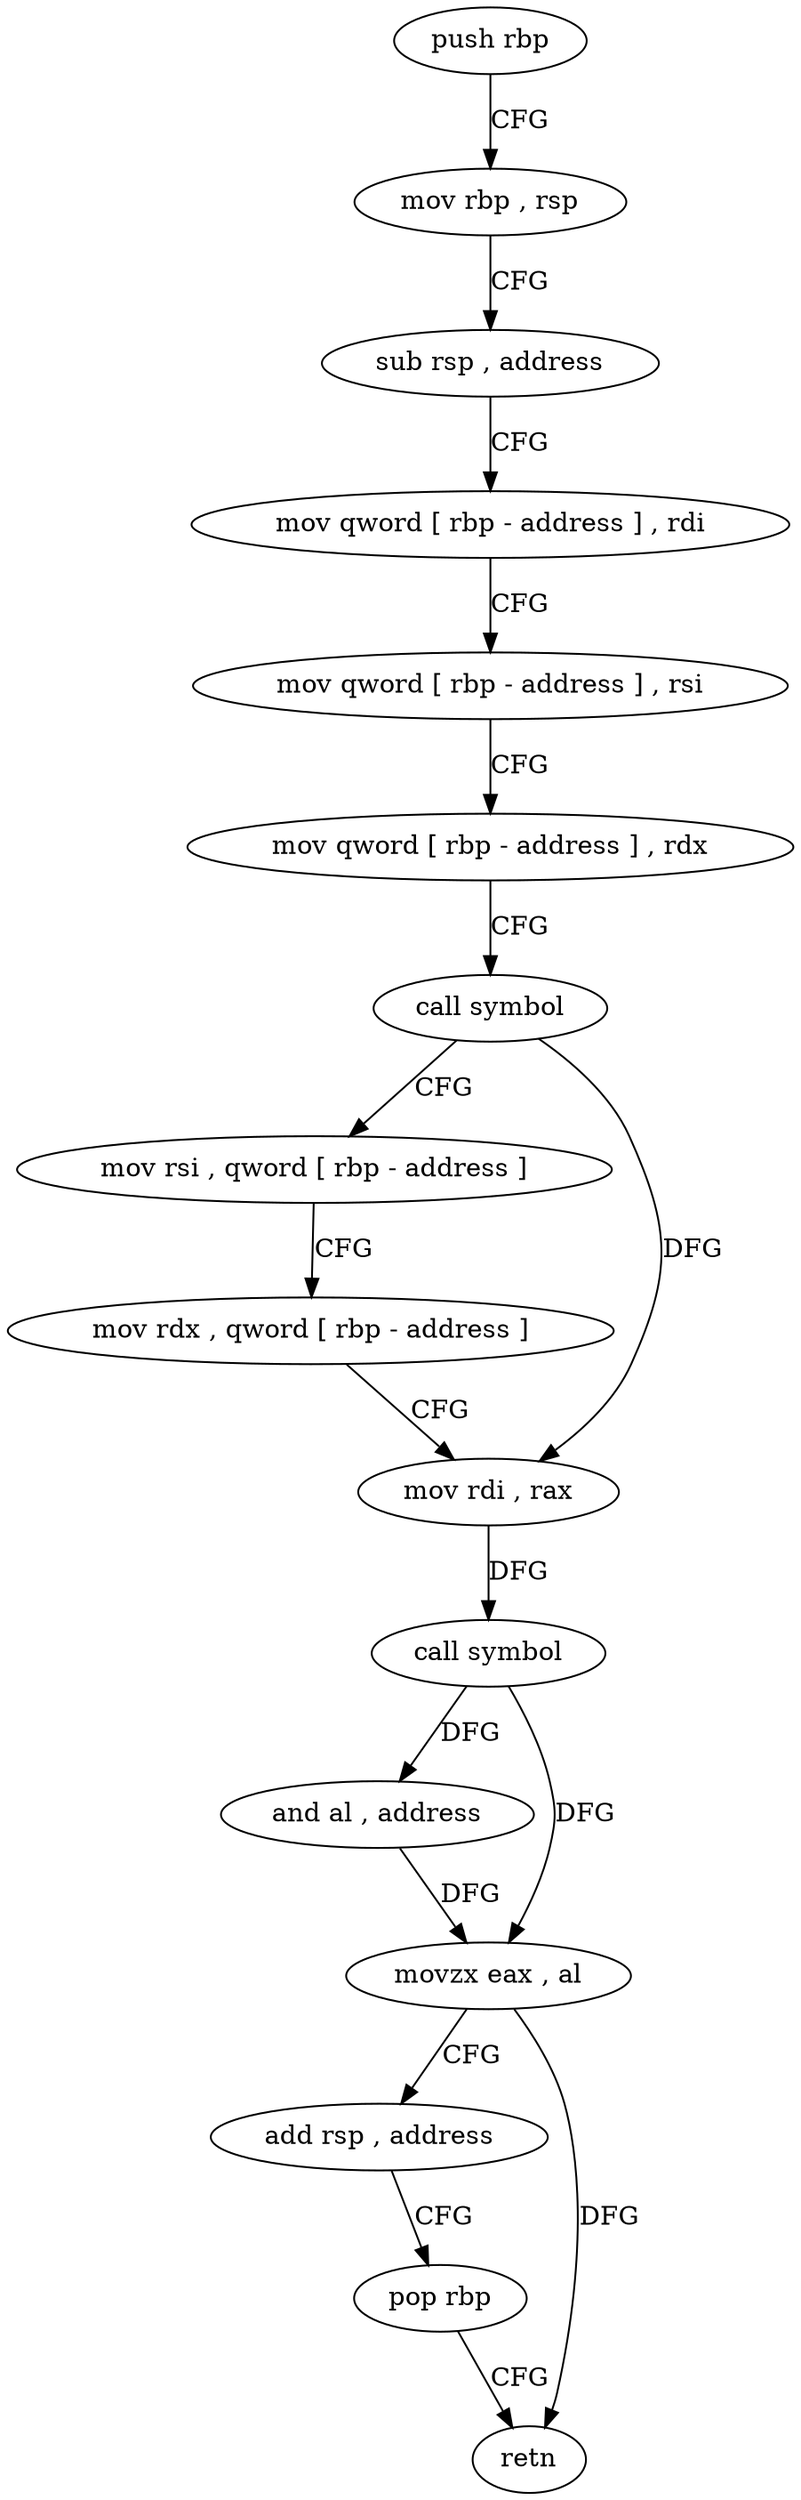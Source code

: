 digraph "func" {
"4281328" [label = "push rbp" ]
"4281329" [label = "mov rbp , rsp" ]
"4281332" [label = "sub rsp , address" ]
"4281336" [label = "mov qword [ rbp - address ] , rdi" ]
"4281340" [label = "mov qword [ rbp - address ] , rsi" ]
"4281344" [label = "mov qword [ rbp - address ] , rdx" ]
"4281348" [label = "call symbol" ]
"4281353" [label = "mov rsi , qword [ rbp - address ]" ]
"4281357" [label = "mov rdx , qword [ rbp - address ]" ]
"4281361" [label = "mov rdi , rax" ]
"4281364" [label = "call symbol" ]
"4281369" [label = "and al , address" ]
"4281371" [label = "movzx eax , al" ]
"4281374" [label = "add rsp , address" ]
"4281378" [label = "pop rbp" ]
"4281379" [label = "retn" ]
"4281328" -> "4281329" [ label = "CFG" ]
"4281329" -> "4281332" [ label = "CFG" ]
"4281332" -> "4281336" [ label = "CFG" ]
"4281336" -> "4281340" [ label = "CFG" ]
"4281340" -> "4281344" [ label = "CFG" ]
"4281344" -> "4281348" [ label = "CFG" ]
"4281348" -> "4281353" [ label = "CFG" ]
"4281348" -> "4281361" [ label = "DFG" ]
"4281353" -> "4281357" [ label = "CFG" ]
"4281357" -> "4281361" [ label = "CFG" ]
"4281361" -> "4281364" [ label = "DFG" ]
"4281364" -> "4281369" [ label = "DFG" ]
"4281364" -> "4281371" [ label = "DFG" ]
"4281369" -> "4281371" [ label = "DFG" ]
"4281371" -> "4281374" [ label = "CFG" ]
"4281371" -> "4281379" [ label = "DFG" ]
"4281374" -> "4281378" [ label = "CFG" ]
"4281378" -> "4281379" [ label = "CFG" ]
}
